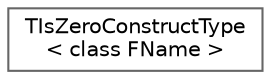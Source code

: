 digraph "Graphical Class Hierarchy"
{
 // INTERACTIVE_SVG=YES
 // LATEX_PDF_SIZE
  bgcolor="transparent";
  edge [fontname=Helvetica,fontsize=10,labelfontname=Helvetica,labelfontsize=10];
  node [fontname=Helvetica,fontsize=10,shape=box,height=0.2,width=0.4];
  rankdir="LR";
  Node0 [id="Node000000",label="TIsZeroConstructType\l\< class FName \>",height=0.2,width=0.4,color="grey40", fillcolor="white", style="filled",URL="$d1/d72/structTIsZeroConstructType_3_01class_01FName_01_4.html",tooltip=" "];
}
